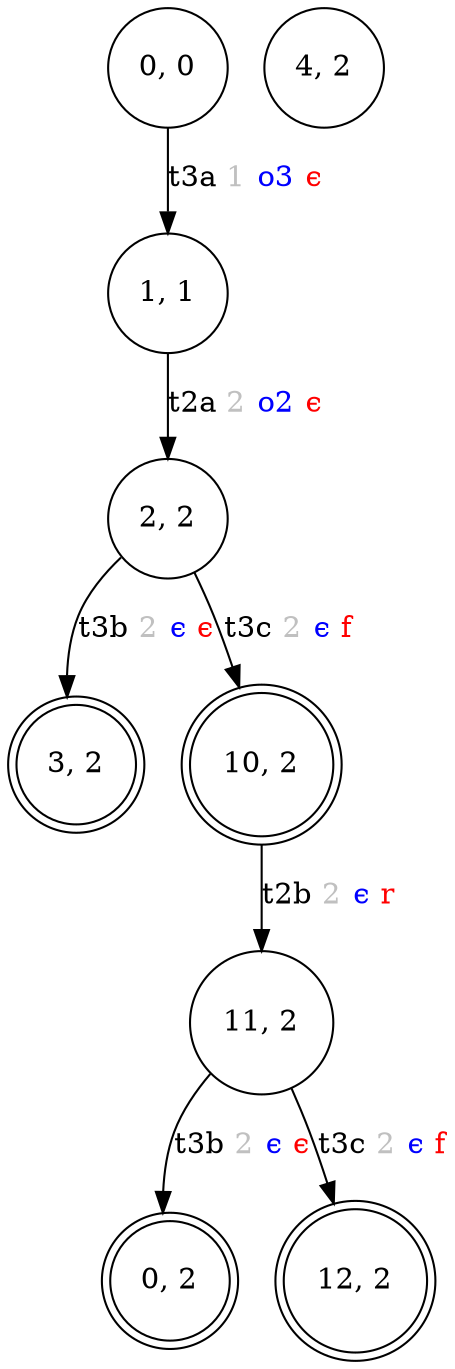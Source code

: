 digraph test_ROS {
	"0, 0" [shape=circle]
	"1, 1" [shape=circle]
	"2, 2" [shape=circle]
	"3, 2" [shape=doublecircle]
	"10, 2" [shape=doublecircle]
	"11, 2" [shape=circle]
	"0, 2" [shape=doublecircle]
	"12, 2" [shape=doublecircle]
	"4, 2" [shape=circle]
	"0, 0" -> "1, 1" [label=<t3a <FONT COLOR="grey">1</FONT> <FONT COLOR="blue">o3</FONT> <FONT COLOR="red">ϵ</FONT>>]
	"1, 1" -> "2, 2" [label=<t2a <FONT COLOR="grey">2</FONT> <FONT COLOR="blue">o2</FONT> <FONT COLOR="red">ϵ</FONT>>]
	"2, 2" -> "3, 2" [label=<t3b <FONT COLOR="grey">2</FONT> <FONT COLOR="blue">ϵ</FONT> <FONT COLOR="red">ϵ</FONT>>]
	"2, 2" -> "10, 2" [label=<t3c <FONT COLOR="grey">2</FONT> <FONT COLOR="blue">ϵ</FONT> <FONT COLOR="red">f</FONT>>]
	"10, 2" -> "11, 2" [label=<t2b <FONT COLOR="grey">2</FONT> <FONT COLOR="blue">ϵ</FONT> <FONT COLOR="red">r</FONT>>]
	"11, 2" -> "0, 2" [label=<t3b <FONT COLOR="grey">2</FONT> <FONT COLOR="blue">ϵ</FONT> <FONT COLOR="red">ϵ</FONT>>]
	"11, 2" -> "12, 2" [label=<t3c <FONT COLOR="grey">2</FONT> <FONT COLOR="blue">ϵ</FONT> <FONT COLOR="red">f</FONT>>]
}
